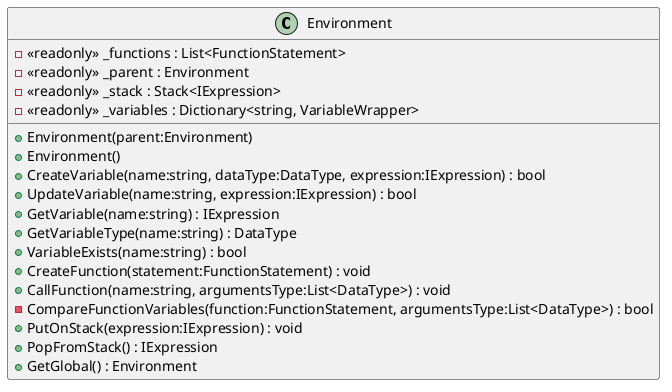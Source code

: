 @startuml
class Environment {
    - <<readonly>> _functions : List<FunctionStatement>
    - <<readonly>> _parent : Environment
    - <<readonly>> _stack : Stack<IExpression>
    - <<readonly>> _variables : Dictionary<string, VariableWrapper>
    + Environment(parent:Environment)
    + Environment()
    + CreateVariable(name:string, dataType:DataType, expression:IExpression) : bool
    + UpdateVariable(name:string, expression:IExpression) : bool
    + GetVariable(name:string) : IExpression
    + GetVariableType(name:string) : DataType
    + VariableExists(name:string) : bool
    + CreateFunction(statement:FunctionStatement) : void
    + CallFunction(name:string, argumentsType:List<DataType>) : void
    - CompareFunctionVariables(function:FunctionStatement, argumentsType:List<DataType>) : bool
    + PutOnStack(expression:IExpression) : void
    + PopFromStack() : IExpression
    + GetGlobal() : Environment
}
@enduml
